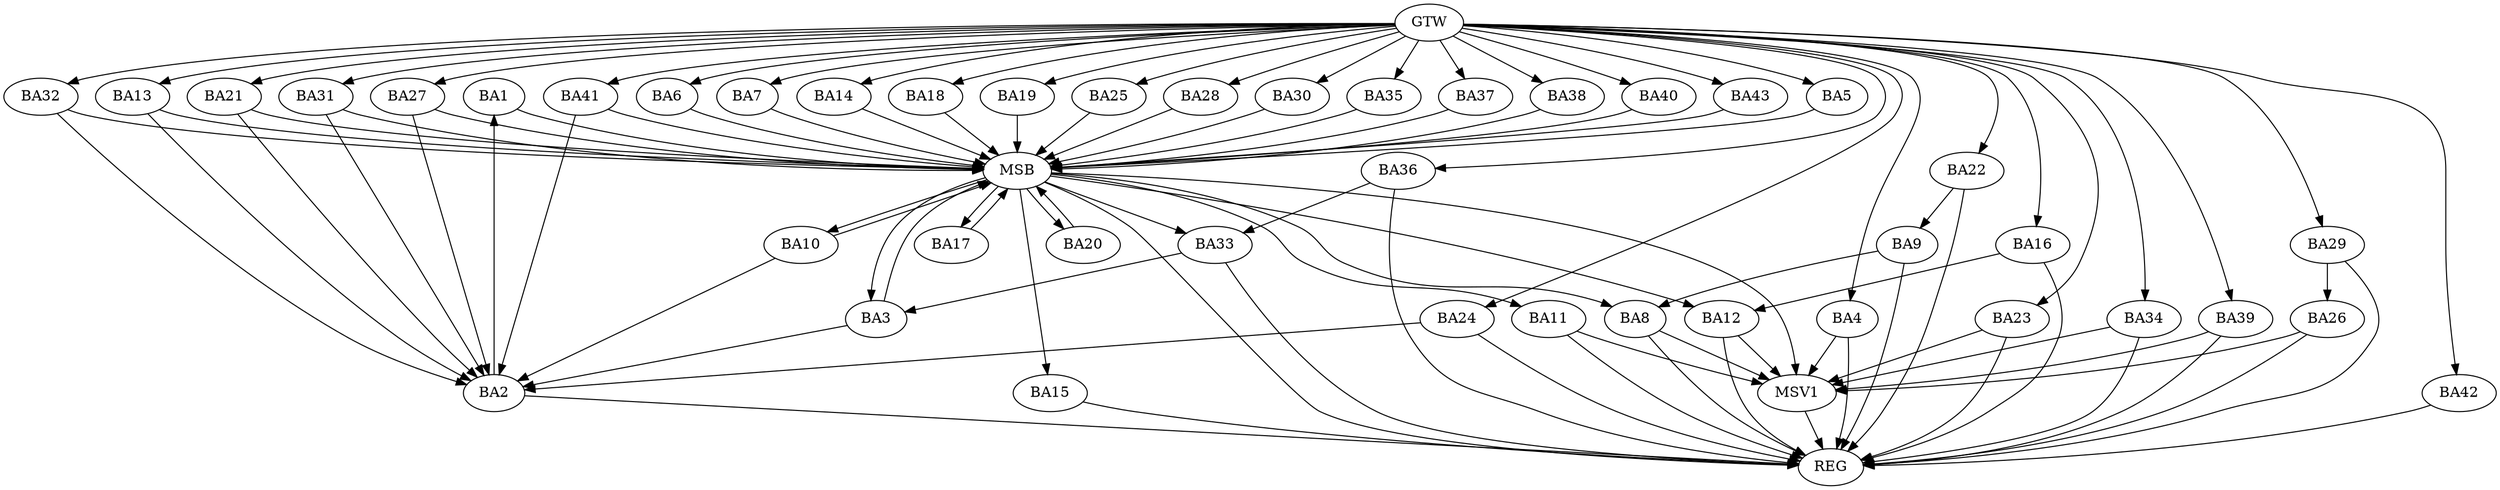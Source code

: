 strict digraph G {
  BA1 [ label="BA1" ];
  BA2 [ label="BA2" ];
  BA3 [ label="BA3" ];
  BA4 [ label="BA4" ];
  BA5 [ label="BA5" ];
  BA6 [ label="BA6" ];
  BA7 [ label="BA7" ];
  BA8 [ label="BA8" ];
  BA9 [ label="BA9" ];
  BA10 [ label="BA10" ];
  BA11 [ label="BA11" ];
  BA12 [ label="BA12" ];
  BA13 [ label="BA13" ];
  BA14 [ label="BA14" ];
  BA15 [ label="BA15" ];
  BA16 [ label="BA16" ];
  BA17 [ label="BA17" ];
  BA18 [ label="BA18" ];
  BA19 [ label="BA19" ];
  BA20 [ label="BA20" ];
  BA21 [ label="BA21" ];
  BA22 [ label="BA22" ];
  BA23 [ label="BA23" ];
  BA24 [ label="BA24" ];
  BA25 [ label="BA25" ];
  BA26 [ label="BA26" ];
  BA27 [ label="BA27" ];
  BA28 [ label="BA28" ];
  BA29 [ label="BA29" ];
  BA30 [ label="BA30" ];
  BA31 [ label="BA31" ];
  BA32 [ label="BA32" ];
  BA33 [ label="BA33" ];
  BA34 [ label="BA34" ];
  BA35 [ label="BA35" ];
  BA36 [ label="BA36" ];
  BA37 [ label="BA37" ];
  BA38 [ label="BA38" ];
  BA39 [ label="BA39" ];
  BA40 [ label="BA40" ];
  BA41 [ label="BA41" ];
  BA42 [ label="BA42" ];
  BA43 [ label="BA43" ];
  GTW [ label="GTW" ];
  REG [ label="REG" ];
  MSB [ label="MSB" ];
  MSV1 [ label="MSV1" ];
  BA2 -> BA1;
  BA9 -> BA8;
  BA16 -> BA12;
  BA22 -> BA9;
  BA29 -> BA26;
  BA33 -> BA3;
  BA36 -> BA33;
  GTW -> BA4;
  GTW -> BA5;
  GTW -> BA6;
  GTW -> BA7;
  GTW -> BA13;
  GTW -> BA14;
  GTW -> BA16;
  GTW -> BA18;
  GTW -> BA19;
  GTW -> BA21;
  GTW -> BA22;
  GTW -> BA23;
  GTW -> BA24;
  GTW -> BA25;
  GTW -> BA27;
  GTW -> BA28;
  GTW -> BA29;
  GTW -> BA30;
  GTW -> BA31;
  GTW -> BA32;
  GTW -> BA34;
  GTW -> BA35;
  GTW -> BA36;
  GTW -> BA37;
  GTW -> BA38;
  GTW -> BA39;
  GTW -> BA40;
  GTW -> BA41;
  GTW -> BA42;
  GTW -> BA43;
  BA2 -> REG;
  BA4 -> REG;
  BA8 -> REG;
  BA9 -> REG;
  BA11 -> REG;
  BA12 -> REG;
  BA15 -> REG;
  BA16 -> REG;
  BA22 -> REG;
  BA23 -> REG;
  BA24 -> REG;
  BA26 -> REG;
  BA29 -> REG;
  BA33 -> REG;
  BA34 -> REG;
  BA36 -> REG;
  BA39 -> REG;
  BA42 -> REG;
  BA1 -> MSB;
  MSB -> REG;
  BA3 -> MSB;
  BA5 -> MSB;
  MSB -> BA3;
  BA6 -> MSB;
  BA7 -> MSB;
  BA10 -> MSB;
  MSB -> BA8;
  BA13 -> MSB;
  BA14 -> MSB;
  BA17 -> MSB;
  MSB -> BA12;
  BA18 -> MSB;
  MSB -> BA15;
  BA19 -> MSB;
  MSB -> BA11;
  BA20 -> MSB;
  BA21 -> MSB;
  MSB -> BA10;
  BA25 -> MSB;
  MSB -> BA17;
  BA27 -> MSB;
  BA28 -> MSB;
  BA30 -> MSB;
  BA31 -> MSB;
  MSB -> BA20;
  BA32 -> MSB;
  BA35 -> MSB;
  MSB -> BA33;
  BA37 -> MSB;
  BA38 -> MSB;
  BA40 -> MSB;
  BA41 -> MSB;
  BA43 -> MSB;
  BA31 -> BA2;
  BA32 -> BA2;
  BA24 -> BA2;
  BA3 -> BA2;
  BA27 -> BA2;
  BA13 -> BA2;
  BA10 -> BA2;
  BA41 -> BA2;
  BA21 -> BA2;
  BA4 -> MSV1;
  BA8 -> MSV1;
  BA11 -> MSV1;
  BA12 -> MSV1;
  BA23 -> MSV1;
  BA26 -> MSV1;
  BA34 -> MSV1;
  BA39 -> MSV1;
  MSB -> MSV1;
  MSV1 -> REG;
}
